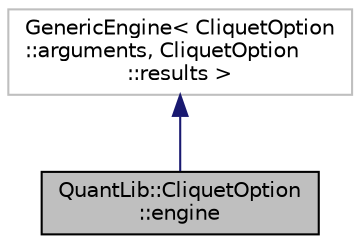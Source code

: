 digraph "QuantLib::CliquetOption::engine"
{
  edge [fontname="Helvetica",fontsize="10",labelfontname="Helvetica",labelfontsize="10"];
  node [fontname="Helvetica",fontsize="10",shape=record];
  Node1 [label="QuantLib::CliquetOption\l::engine",height=0.2,width=0.4,color="black", fillcolor="grey75", style="filled", fontcolor="black"];
  Node2 -> Node1 [dir="back",color="midnightblue",fontsize="10",style="solid"];
  Node2 [label="GenericEngine\< CliquetOption\l::arguments, CliquetOption\l::results \>",height=0.2,width=0.4,color="grey75", fillcolor="white", style="filled"];
}
